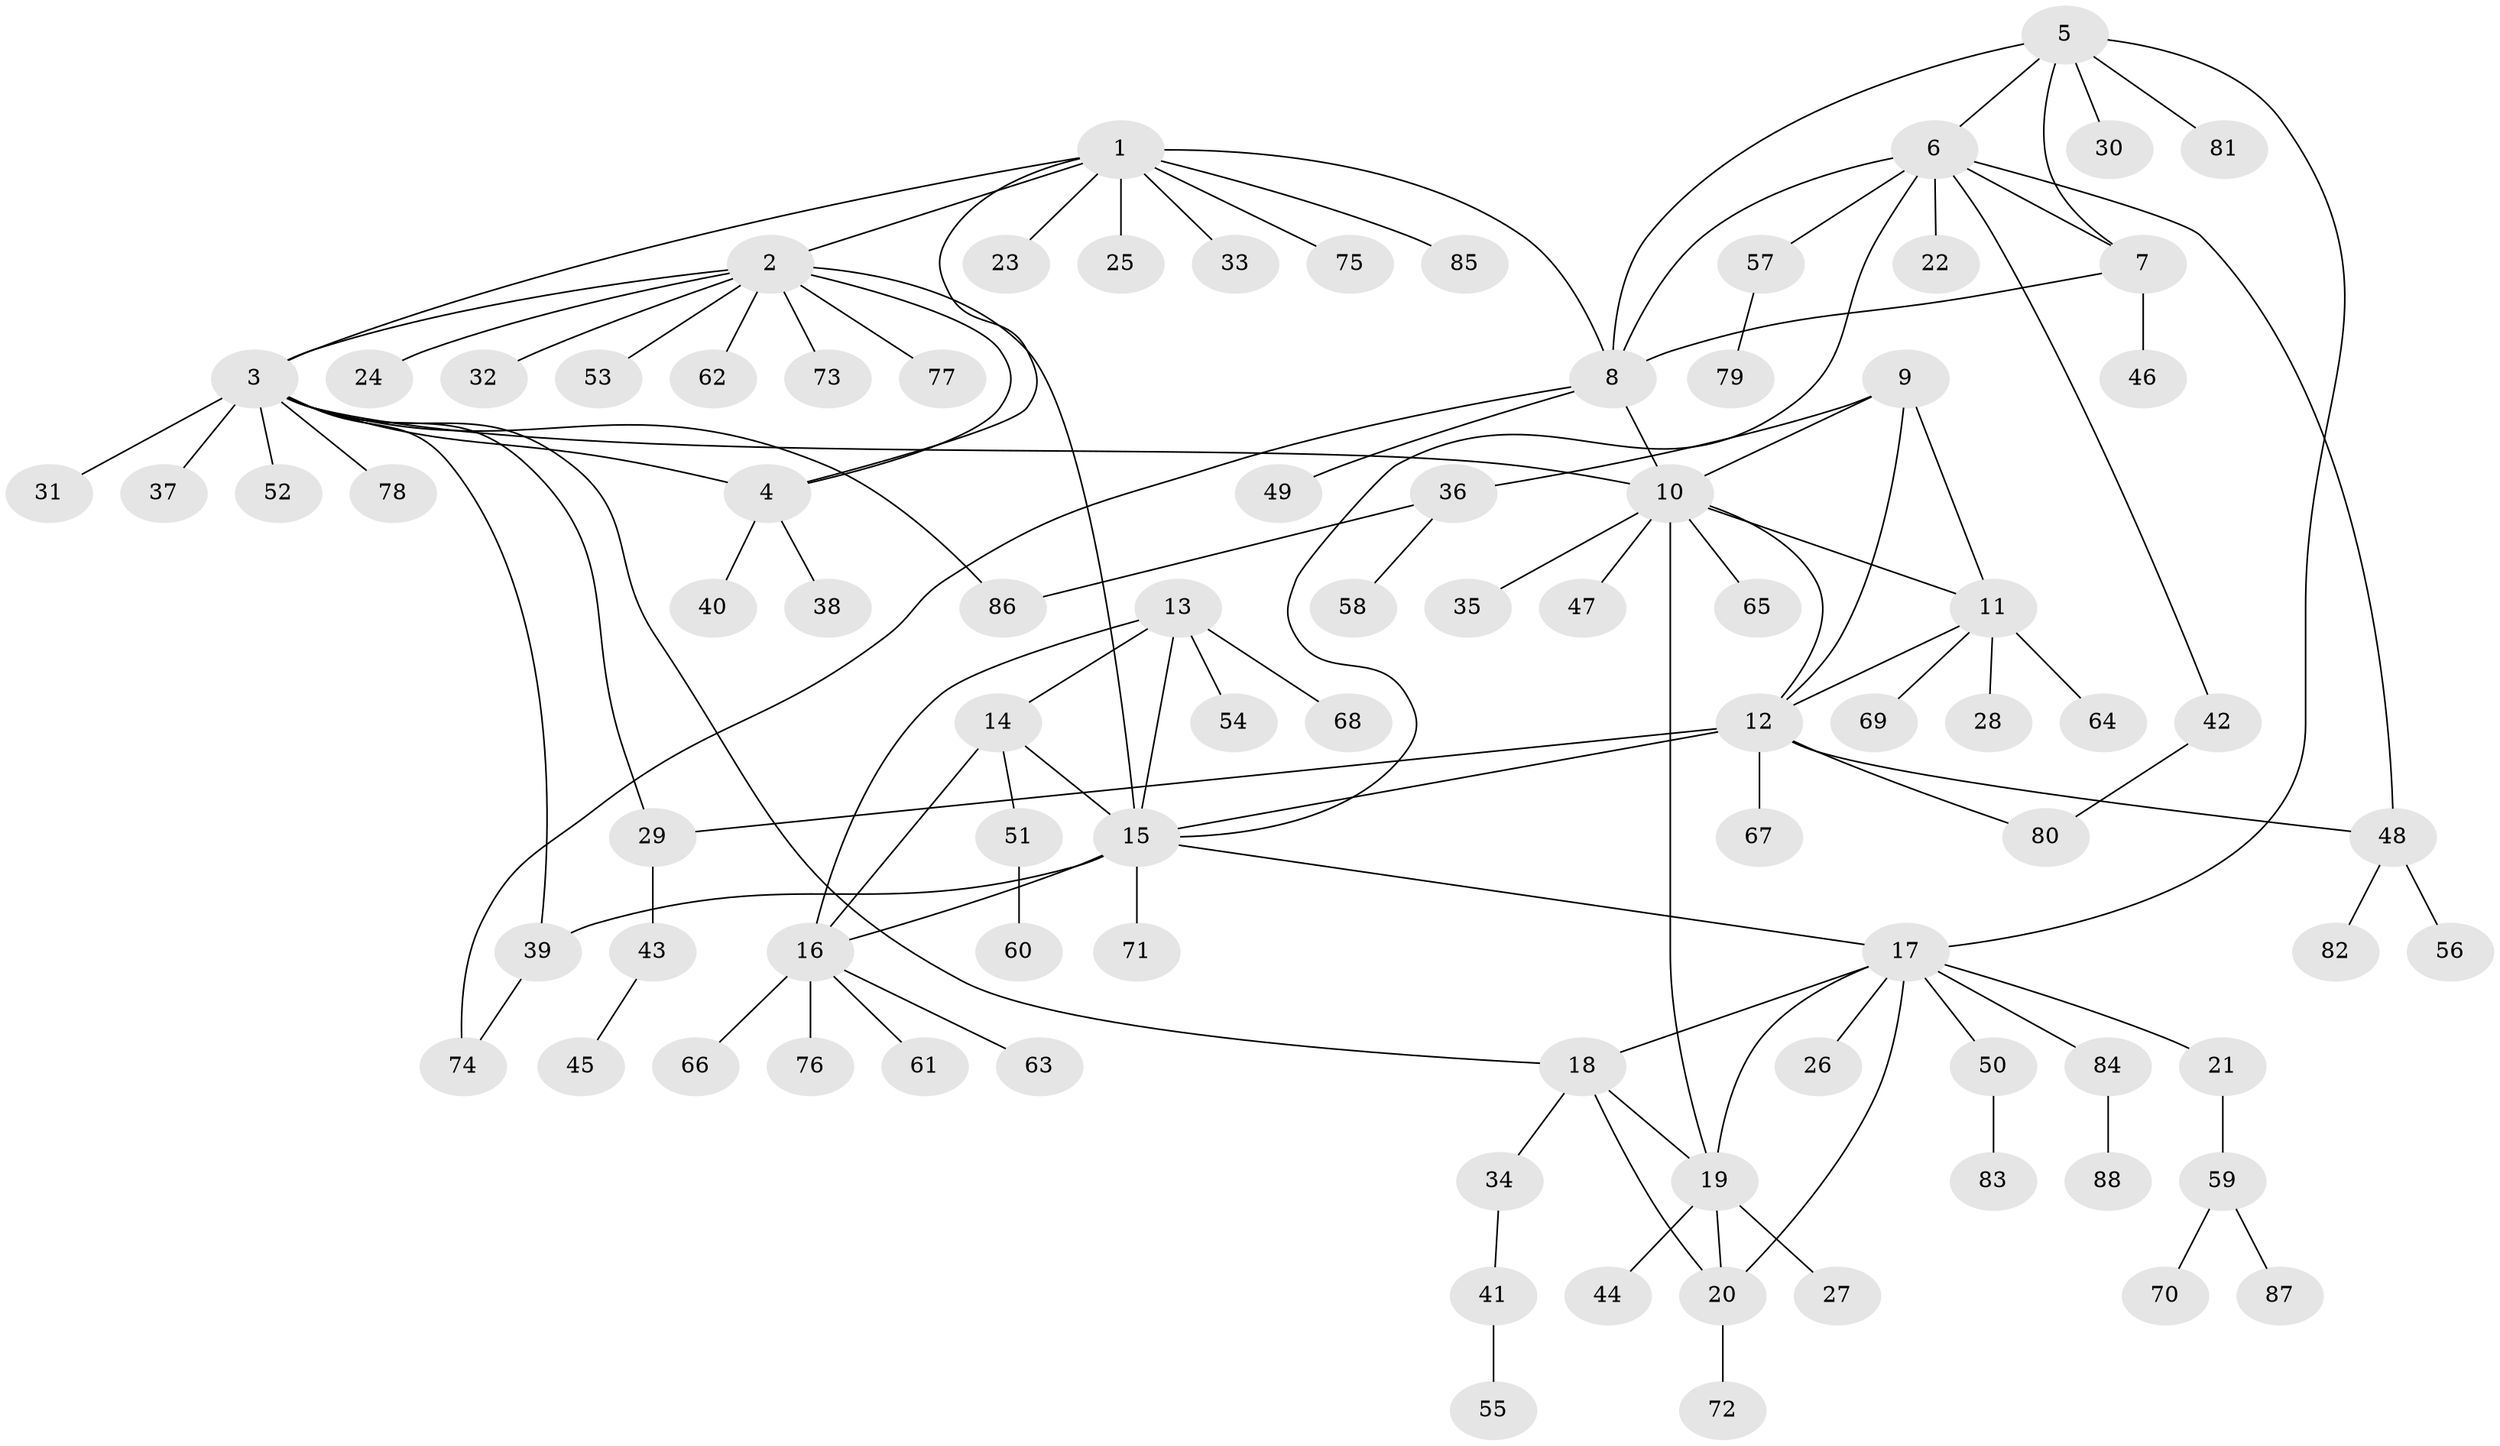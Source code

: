 // coarse degree distribution, {3: 0.08333333333333333, 5: 0.05555555555555555, 4: 0.027777777777777776, 1: 0.4722222222222222, 2: 0.1388888888888889, 6: 0.1111111111111111, 8: 0.05555555555555555, 7: 0.05555555555555555}
// Generated by graph-tools (version 1.1) at 2025/37/03/04/25 23:37:33]
// undirected, 88 vertices, 114 edges
graph export_dot {
  node [color=gray90,style=filled];
  1;
  2;
  3;
  4;
  5;
  6;
  7;
  8;
  9;
  10;
  11;
  12;
  13;
  14;
  15;
  16;
  17;
  18;
  19;
  20;
  21;
  22;
  23;
  24;
  25;
  26;
  27;
  28;
  29;
  30;
  31;
  32;
  33;
  34;
  35;
  36;
  37;
  38;
  39;
  40;
  41;
  42;
  43;
  44;
  45;
  46;
  47;
  48;
  49;
  50;
  51;
  52;
  53;
  54;
  55;
  56;
  57;
  58;
  59;
  60;
  61;
  62;
  63;
  64;
  65;
  66;
  67;
  68;
  69;
  70;
  71;
  72;
  73;
  74;
  75;
  76;
  77;
  78;
  79;
  80;
  81;
  82;
  83;
  84;
  85;
  86;
  87;
  88;
  1 -- 2;
  1 -- 3;
  1 -- 4;
  1 -- 8;
  1 -- 23;
  1 -- 25;
  1 -- 33;
  1 -- 75;
  1 -- 85;
  2 -- 3;
  2 -- 4;
  2 -- 15;
  2 -- 24;
  2 -- 32;
  2 -- 53;
  2 -- 62;
  2 -- 73;
  2 -- 77;
  3 -- 4;
  3 -- 10;
  3 -- 18;
  3 -- 29;
  3 -- 31;
  3 -- 37;
  3 -- 39;
  3 -- 52;
  3 -- 78;
  3 -- 86;
  4 -- 38;
  4 -- 40;
  5 -- 6;
  5 -- 7;
  5 -- 8;
  5 -- 17;
  5 -- 30;
  5 -- 81;
  6 -- 7;
  6 -- 8;
  6 -- 15;
  6 -- 22;
  6 -- 42;
  6 -- 48;
  6 -- 57;
  7 -- 8;
  7 -- 46;
  8 -- 10;
  8 -- 49;
  8 -- 74;
  9 -- 10;
  9 -- 11;
  9 -- 12;
  9 -- 36;
  10 -- 11;
  10 -- 12;
  10 -- 19;
  10 -- 35;
  10 -- 47;
  10 -- 65;
  11 -- 12;
  11 -- 28;
  11 -- 64;
  11 -- 69;
  12 -- 15;
  12 -- 29;
  12 -- 48;
  12 -- 67;
  12 -- 80;
  13 -- 14;
  13 -- 15;
  13 -- 16;
  13 -- 54;
  13 -- 68;
  14 -- 15;
  14 -- 16;
  14 -- 51;
  15 -- 16;
  15 -- 17;
  15 -- 39;
  15 -- 71;
  16 -- 61;
  16 -- 63;
  16 -- 66;
  16 -- 76;
  17 -- 18;
  17 -- 19;
  17 -- 20;
  17 -- 21;
  17 -- 26;
  17 -- 50;
  17 -- 84;
  18 -- 19;
  18 -- 20;
  18 -- 34;
  19 -- 20;
  19 -- 27;
  19 -- 44;
  20 -- 72;
  21 -- 59;
  29 -- 43;
  34 -- 41;
  36 -- 58;
  36 -- 86;
  39 -- 74;
  41 -- 55;
  42 -- 80;
  43 -- 45;
  48 -- 56;
  48 -- 82;
  50 -- 83;
  51 -- 60;
  57 -- 79;
  59 -- 70;
  59 -- 87;
  84 -- 88;
}
